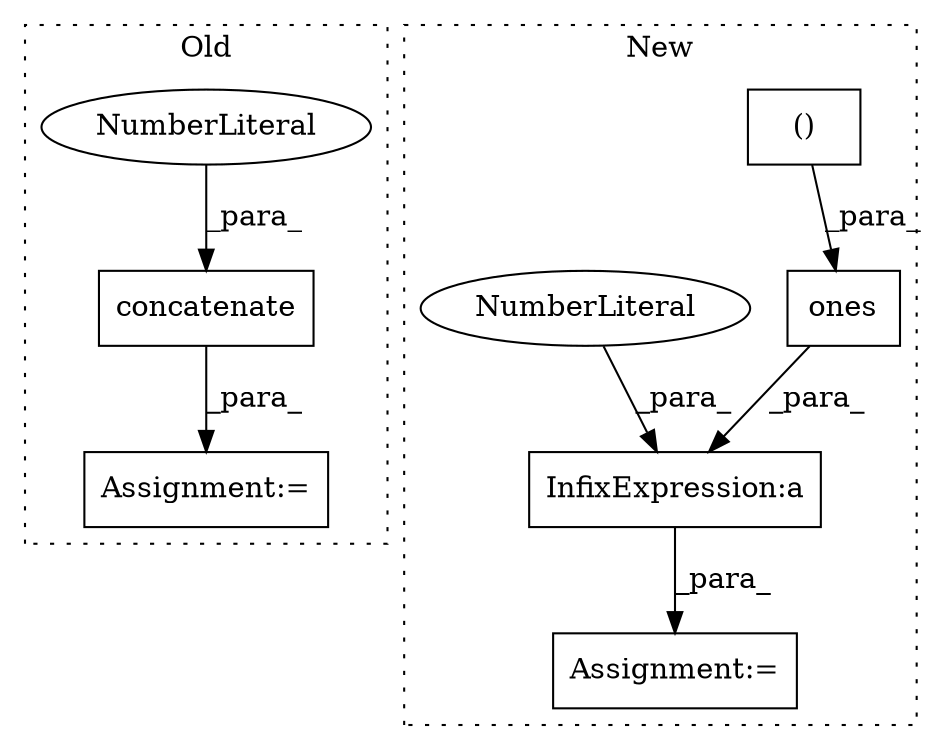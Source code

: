digraph G {
subgraph cluster0 {
1 [label="concatenate" a="32" s="3640,3687" l="19,1" shape="box"];
5 [label="NumberLiteral" a="34" s="3686" l="1" shape="ellipse"];
7 [label="Assignment:=" a="7" s="3633" l="1" shape="box"];
label = "Old";
style="dotted";
}
subgraph cluster1 {
2 [label="ones" a="32" s="3839,3875" l="12,2" shape="box"];
3 [label="InfixExpression:a" a="27" s="4006" l="3" shape="box"];
4 [label="()" a="106" s="3851" l="24" shape="box"];
6 [label="NumberLiteral" a="34" s="4003" l="3" shape="ellipse"];
8 [label="Assignment:=" a="7" s="4001" l="1" shape="box"];
label = "New";
style="dotted";
}
1 -> 7 [label="_para_"];
2 -> 3 [label="_para_"];
3 -> 8 [label="_para_"];
4 -> 2 [label="_para_"];
5 -> 1 [label="_para_"];
6 -> 3 [label="_para_"];
}